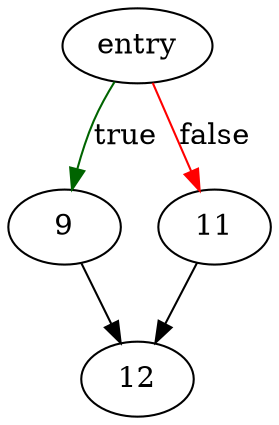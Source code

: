 digraph "checkReadTransaction" {
	// Node definitions.
	2 [label=entry];
	9;
	11;
	12;

	// Edge definitions.
	2 -> 9 [
		color=darkgreen
		label=true
	];
	2 -> 11 [
		color=red
		label=false
	];
	9 -> 12;
	11 -> 12;
}
